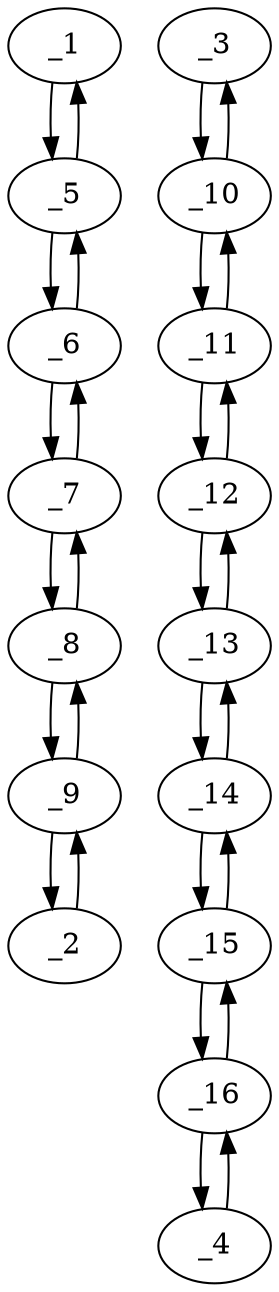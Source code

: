 digraph s1567_04 {
	_1	 [x="97.000000",
		y="99.000000"];
	_5	 [x="95.000000",
		y="112.000000"];
	_1 -> _5	 [angle="1.723446",
		orient="0.988372"];
	_2	 [x="30.000000",
		y="139.000000"];
	_9	 [x="44.000000",
		y="143.000000"];
	_2 -> _9	 [angle="0.278300",
		orient="0.274721"];
	_3	 [x="109.000000",
		y="160.000000"];
	_10	 [x="113.000000",
		y="144.000000"];
	_3 -> _10	 [angle="-1.325818",
		orient="-0.970143"];
	_4	 [x="195.000000",
		y="175.000000"];
	_16	 [x="184.000000",
		y="166.000000"];
	_4 -> _16	 [angle="-2.455863",
		orient="-0.633238"];
	_5 -> _1	 [angle="-1.418147",
		orient="-0.988372"];
	_6	 [x="81.000000",
		y="118.000000"];
	_5 -> _6	 [angle="2.736701",
		orient="0.393919"];
	_6 -> _5	 [angle="-0.404892",
		orient="-0.393919"];
	_7	 [x="68.000000",
		y="126.000000"];
	_6 -> _7	 [angle="2.589938",
		orient="0.524097"];
	_7 -> _6	 [angle="-0.551655",
		orient="-0.524097"];
	_8	 [x="54.000000",
		y="132.000000"];
	_7 -> _8	 [angle="2.736701",
		orient="0.393919"];
	_8 -> _7	 [angle="-0.404892",
		orient="-0.393919"];
	_8 -> _9	 [angle="2.308611",
		orient="0.739940"];
	_9 -> _2	 [angle="-2.863293",
		orient="-0.274721"];
	_9 -> _8	 [angle="-0.832981",
		orient="-0.739940"];
	_10 -> _3	 [angle="1.815775",
		orient="0.970143"];
	_11	 [x="119.000000",
		y="130.000000"];
	_10 -> _11	 [angle="-1.165905",
		orient="-0.919145"];
	_11 -> _10	 [angle="1.975688",
		orient="0.919145"];
	_12	 [x="133.000000",
		y="136.000000"];
	_11 -> _12	 [angle="0.404892",
		orient="0.393919"];
	_12 -> _11	 [angle="-2.736701",
		orient="-0.393919"];
	_13	 [x="144.000000",
		y="146.000000"];
	_12 -> _13	 [angle="0.737815",
		orient="0.672673"];
	_13 -> _12	 [angle="-2.403778",
		orient="-0.672673"];
	_14	 [x="158.000000",
		y="152.000000"];
	_13 -> _14	 [angle="0.404892",
		orient="0.393919"];
	_14 -> _13	 [angle="-2.736701",
		orient="-0.393919"];
	_15	 [x="169.000000",
		y="161.000000"];
	_14 -> _15	 [angle="0.685730",
		orient="0.633238"];
	_15 -> _14	 [angle="-2.455863",
		orient="-0.633238"];
	_15 -> _16	 [angle="0.321751",
		orient="0.316228"];
	_16 -> _4	 [angle="0.685730",
		orient="0.633238"];
	_16 -> _15	 [angle="-2.819842",
		orient="-0.316228"];
}
